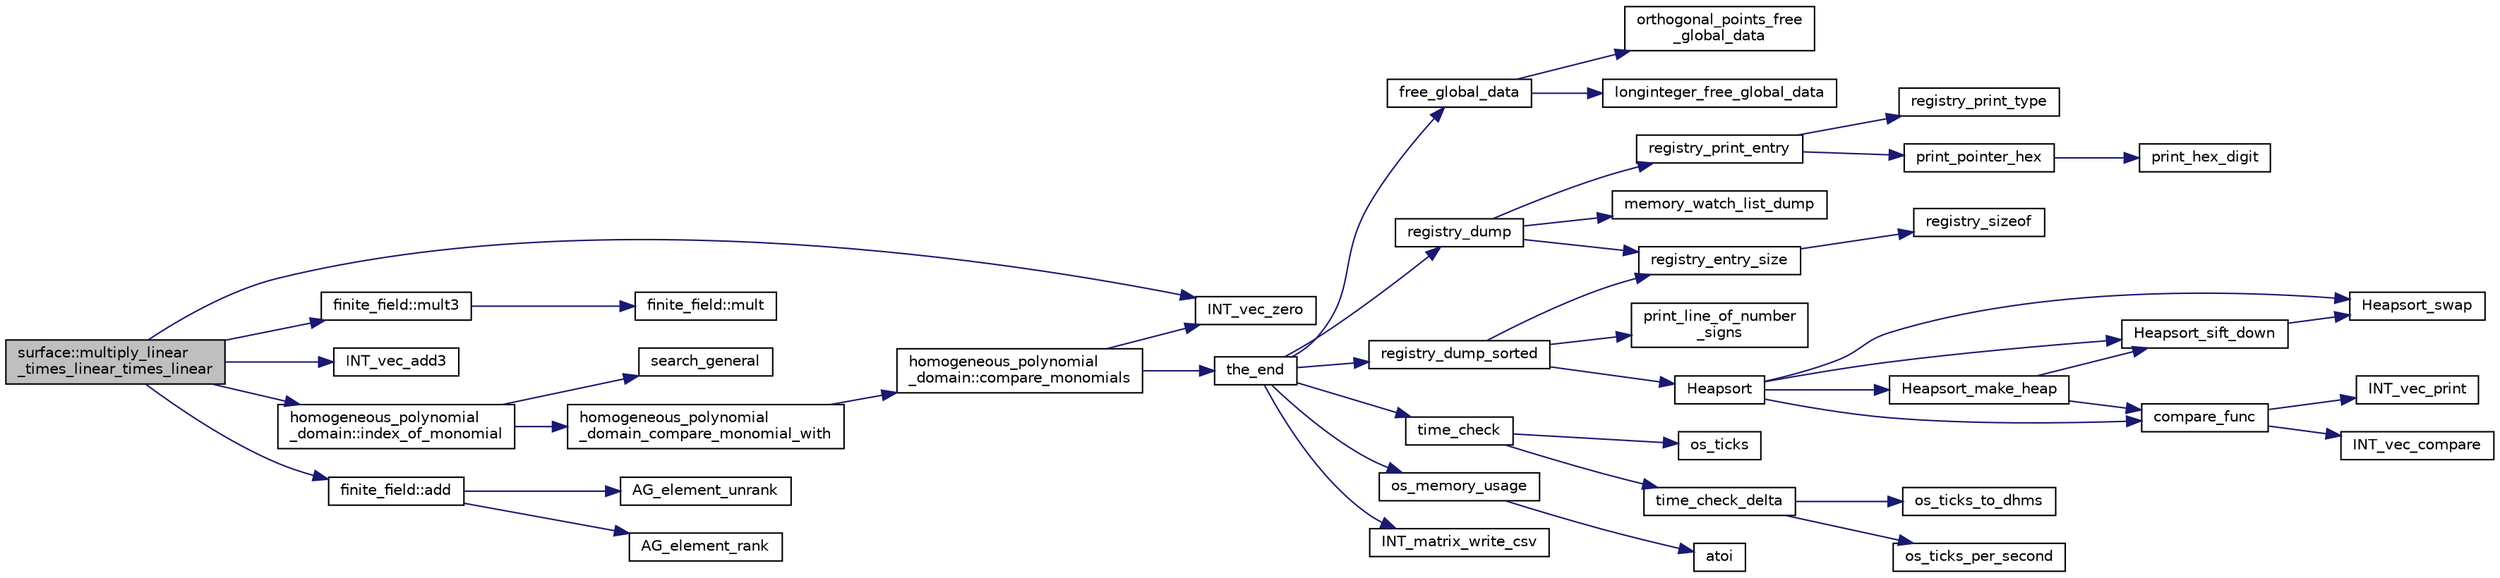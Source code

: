 digraph "surface::multiply_linear_times_linear_times_linear"
{
  edge [fontname="Helvetica",fontsize="10",labelfontname="Helvetica",labelfontsize="10"];
  node [fontname="Helvetica",fontsize="10",shape=record];
  rankdir="LR";
  Node4028 [label="surface::multiply_linear\l_times_linear_times_linear",height=0.2,width=0.4,color="black", fillcolor="grey75", style="filled", fontcolor="black"];
  Node4028 -> Node4029 [color="midnightblue",fontsize="10",style="solid",fontname="Helvetica"];
  Node4029 [label="INT_vec_zero",height=0.2,width=0.4,color="black", fillcolor="white", style="filled",URL="$df/dbf/sajeeb_8_c.html#aa8c9c7977203577026080f546fe4980f"];
  Node4028 -> Node4030 [color="midnightblue",fontsize="10",style="solid",fontname="Helvetica"];
  Node4030 [label="finite_field::mult3",height=0.2,width=0.4,color="black", fillcolor="white", style="filled",URL="$df/d5a/classfinite__field.html#a8075bbc643e9198c0a8f1d1eaa2faee3"];
  Node4030 -> Node4031 [color="midnightblue",fontsize="10",style="solid",fontname="Helvetica"];
  Node4031 [label="finite_field::mult",height=0.2,width=0.4,color="black", fillcolor="white", style="filled",URL="$df/d5a/classfinite__field.html#a24fb5917aa6d4d656fd855b7f44a13b0"];
  Node4028 -> Node4032 [color="midnightblue",fontsize="10",style="solid",fontname="Helvetica"];
  Node4032 [label="INT_vec_add3",height=0.2,width=0.4,color="black", fillcolor="white", style="filled",URL="$d5/db4/io__and__os_8h.html#a5fb9f390a6d5ff2af38251ee134f12cf"];
  Node4028 -> Node4033 [color="midnightblue",fontsize="10",style="solid",fontname="Helvetica"];
  Node4033 [label="homogeneous_polynomial\l_domain::index_of_monomial",height=0.2,width=0.4,color="black", fillcolor="white", style="filled",URL="$d2/da7/classhomogeneous__polynomial__domain.html#a3fad3fb2b940014fcfece1cebfbfa3ae"];
  Node4033 -> Node4034 [color="midnightblue",fontsize="10",style="solid",fontname="Helvetica"];
  Node4034 [label="search_general",height=0.2,width=0.4,color="black", fillcolor="white", style="filled",URL="$d5/de2/foundations_2data__structures_2data__structures_8h.html#a9377e1012d2575d9cb22787cecf71eec"];
  Node4033 -> Node4035 [color="midnightblue",fontsize="10",style="solid",fontname="Helvetica"];
  Node4035 [label="homogeneous_polynomial\l_domain_compare_monomial_with",height=0.2,width=0.4,color="black", fillcolor="white", style="filled",URL="$dd/db5/homogeneous__polynomial__domain_8_c.html#a0a0f8d40815145e0aceceabebad8d63d"];
  Node4035 -> Node4036 [color="midnightblue",fontsize="10",style="solid",fontname="Helvetica"];
  Node4036 [label="homogeneous_polynomial\l_domain::compare_monomials",height=0.2,width=0.4,color="black", fillcolor="white", style="filled",URL="$d2/da7/classhomogeneous__polynomial__domain.html#a05c5959cb62502954c9cf93a85b8c019"];
  Node4036 -> Node4029 [color="midnightblue",fontsize="10",style="solid",fontname="Helvetica"];
  Node4036 -> Node4037 [color="midnightblue",fontsize="10",style="solid",fontname="Helvetica"];
  Node4037 [label="the_end",height=0.2,width=0.4,color="black", fillcolor="white", style="filled",URL="$d9/d60/discreta_8h.html#a3ebbd3ccb665a9f78deaa7408577b60c"];
  Node4037 -> Node4038 [color="midnightblue",fontsize="10",style="solid",fontname="Helvetica"];
  Node4038 [label="free_global_data",height=0.2,width=0.4,color="black", fillcolor="white", style="filled",URL="$d3/dfb/discreta__global_8_c.html#a6bd9eb050090f8cf1e92db88a459cc28"];
  Node4038 -> Node4039 [color="midnightblue",fontsize="10",style="solid",fontname="Helvetica"];
  Node4039 [label="orthogonal_points_free\l_global_data",height=0.2,width=0.4,color="black", fillcolor="white", style="filled",URL="$d4/d67/geometry_8h.html#a9ff48c751a12182f1cc6ee384f80aa0b"];
  Node4038 -> Node4040 [color="midnightblue",fontsize="10",style="solid",fontname="Helvetica"];
  Node4040 [label="longinteger_free_global_data",height=0.2,width=0.4,color="black", fillcolor="white", style="filled",URL="$de/dc5/algebra__and__number__theory_8h.html#a6160ced6b3ffc2765c111f7d4f94ed42"];
  Node4037 -> Node4041 [color="midnightblue",fontsize="10",style="solid",fontname="Helvetica"];
  Node4041 [label="registry_dump",height=0.2,width=0.4,color="black", fillcolor="white", style="filled",URL="$d5/db4/io__and__os_8h.html#a8ad65cbe10865661e8bafd6be2164955"];
  Node4041 -> Node4042 [color="midnightblue",fontsize="10",style="solid",fontname="Helvetica"];
  Node4042 [label="registry_print_entry",height=0.2,width=0.4,color="black", fillcolor="white", style="filled",URL="$df/d84/foundations_2io__and__os_2memory_8_c.html#a2b54b210ed9aae58085d1ef7fa3bcbff"];
  Node4042 -> Node4043 [color="midnightblue",fontsize="10",style="solid",fontname="Helvetica"];
  Node4043 [label="print_pointer_hex",height=0.2,width=0.4,color="black", fillcolor="white", style="filled",URL="$d5/db4/io__and__os_8h.html#a32add94de62a1d910cc0fc35ed90ab48"];
  Node4043 -> Node4044 [color="midnightblue",fontsize="10",style="solid",fontname="Helvetica"];
  Node4044 [label="print_hex_digit",height=0.2,width=0.4,color="black", fillcolor="white", style="filled",URL="$d4/d74/util_8_c.html#a36c64a828eefed0a0cfdd6186ec92c31"];
  Node4042 -> Node4045 [color="midnightblue",fontsize="10",style="solid",fontname="Helvetica"];
  Node4045 [label="registry_print_type",height=0.2,width=0.4,color="black", fillcolor="white", style="filled",URL="$df/d84/foundations_2io__and__os_2memory_8_c.html#a0c81861cc8a6dd21364c89bb3ac8e82c"];
  Node4041 -> Node4046 [color="midnightblue",fontsize="10",style="solid",fontname="Helvetica"];
  Node4046 [label="registry_entry_size",height=0.2,width=0.4,color="black", fillcolor="white", style="filled",URL="$df/d84/foundations_2io__and__os_2memory_8_c.html#abb7fc0eff582133f5bd8a7cbd78d742b"];
  Node4046 -> Node4047 [color="midnightblue",fontsize="10",style="solid",fontname="Helvetica"];
  Node4047 [label="registry_sizeof",height=0.2,width=0.4,color="black", fillcolor="white", style="filled",URL="$df/d84/foundations_2io__and__os_2memory_8_c.html#a1ebe71d1cd99d79db497355f608be044"];
  Node4041 -> Node4048 [color="midnightblue",fontsize="10",style="solid",fontname="Helvetica"];
  Node4048 [label="memory_watch_list_dump",height=0.2,width=0.4,color="black", fillcolor="white", style="filled",URL="$df/d84/foundations_2io__and__os_2memory_8_c.html#ad0967d55a42071e28f50be4fbe7893bd"];
  Node4037 -> Node4049 [color="midnightblue",fontsize="10",style="solid",fontname="Helvetica"];
  Node4049 [label="registry_dump_sorted",height=0.2,width=0.4,color="black", fillcolor="white", style="filled",URL="$d5/db4/io__and__os_8h.html#aa28c9ee8650332ad2d526d5eb4fae48e"];
  Node4049 -> Node4050 [color="midnightblue",fontsize="10",style="solid",fontname="Helvetica"];
  Node4050 [label="print_line_of_number\l_signs",height=0.2,width=0.4,color="black", fillcolor="white", style="filled",URL="$d5/db4/io__and__os_8h.html#a59b640c1f8b0040f26fa06b641191105"];
  Node4049 -> Node4046 [color="midnightblue",fontsize="10",style="solid",fontname="Helvetica"];
  Node4049 -> Node4051 [color="midnightblue",fontsize="10",style="solid",fontname="Helvetica"];
  Node4051 [label="Heapsort",height=0.2,width=0.4,color="black", fillcolor="white", style="filled",URL="$d5/de2/foundations_2data__structures_2data__structures_8h.html#a2af240488f5893071c88af35d9f06b6d"];
  Node4051 -> Node4052 [color="midnightblue",fontsize="10",style="solid",fontname="Helvetica"];
  Node4052 [label="Heapsort_make_heap",height=0.2,width=0.4,color="black", fillcolor="white", style="filled",URL="$d4/dd7/sorting_8_c.html#ae2f81d9c1e532bee5c80dfae7cc45bcc"];
  Node4052 -> Node4053 [color="midnightblue",fontsize="10",style="solid",fontname="Helvetica"];
  Node4053 [label="Heapsort_sift_down",height=0.2,width=0.4,color="black", fillcolor="white", style="filled",URL="$d4/dd7/sorting_8_c.html#a89625a5f8e99e9a76db45ad133b5a3f3"];
  Node4053 -> Node4054 [color="midnightblue",fontsize="10",style="solid",fontname="Helvetica"];
  Node4054 [label="Heapsort_swap",height=0.2,width=0.4,color="black", fillcolor="white", style="filled",URL="$d4/dd7/sorting_8_c.html#a7d47ff5b6218622f072ca38a87900496"];
  Node4052 -> Node4055 [color="midnightblue",fontsize="10",style="solid",fontname="Helvetica"];
  Node4055 [label="compare_func",height=0.2,width=0.4,color="black", fillcolor="white", style="filled",URL="$dc/d77/pentomino__5x5_8_c.html#af532ec92afffcb63cd1f1180e96642d4"];
  Node4055 -> Node4056 [color="midnightblue",fontsize="10",style="solid",fontname="Helvetica"];
  Node4056 [label="INT_vec_compare",height=0.2,width=0.4,color="black", fillcolor="white", style="filled",URL="$d5/de2/foundations_2data__structures_2data__structures_8h.html#ac1a17fca23fb4a338aef8547a4c2fded"];
  Node4055 -> Node4057 [color="midnightblue",fontsize="10",style="solid",fontname="Helvetica"];
  Node4057 [label="INT_vec_print",height=0.2,width=0.4,color="black", fillcolor="white", style="filled",URL="$df/dbf/sajeeb_8_c.html#a79a5901af0b47dd0d694109543c027fe"];
  Node4051 -> Node4055 [color="midnightblue",fontsize="10",style="solid",fontname="Helvetica"];
  Node4051 -> Node4054 [color="midnightblue",fontsize="10",style="solid",fontname="Helvetica"];
  Node4051 -> Node4053 [color="midnightblue",fontsize="10",style="solid",fontname="Helvetica"];
  Node4037 -> Node4058 [color="midnightblue",fontsize="10",style="solid",fontname="Helvetica"];
  Node4058 [label="time_check",height=0.2,width=0.4,color="black", fillcolor="white", style="filled",URL="$d9/d60/discreta_8h.html#a04d64356f0c7cb798e55daec998c527e"];
  Node4058 -> Node4059 [color="midnightblue",fontsize="10",style="solid",fontname="Helvetica"];
  Node4059 [label="os_ticks",height=0.2,width=0.4,color="black", fillcolor="white", style="filled",URL="$d5/db4/io__and__os_8h.html#a3da6d2b09e35d569adb7101dffcb5224"];
  Node4058 -> Node4060 [color="midnightblue",fontsize="10",style="solid",fontname="Helvetica"];
  Node4060 [label="time_check_delta",height=0.2,width=0.4,color="black", fillcolor="white", style="filled",URL="$d3/d72/global_8_c.html#a89a8565e34c7dcbb97180cd6af7454a1"];
  Node4060 -> Node4061 [color="midnightblue",fontsize="10",style="solid",fontname="Helvetica"];
  Node4061 [label="os_ticks_per_second",height=0.2,width=0.4,color="black", fillcolor="white", style="filled",URL="$d5/db4/io__and__os_8h.html#a1b35e7a094dfde9db39ae352c9c17042"];
  Node4060 -> Node4062 [color="midnightblue",fontsize="10",style="solid",fontname="Helvetica"];
  Node4062 [label="os_ticks_to_dhms",height=0.2,width=0.4,color="black", fillcolor="white", style="filled",URL="$d5/db4/io__and__os_8h.html#a0d715587fd9b8ab4e2bc822a2be313ba"];
  Node4037 -> Node4063 [color="midnightblue",fontsize="10",style="solid",fontname="Helvetica"];
  Node4063 [label="os_memory_usage",height=0.2,width=0.4,color="black", fillcolor="white", style="filled",URL="$d5/db4/io__and__os_8h.html#a5d6ab4b80c58e5d8bdb0fd1625709d0b"];
  Node4063 -> Node4064 [color="midnightblue",fontsize="10",style="solid",fontname="Helvetica"];
  Node4064 [label="atoi",height=0.2,width=0.4,color="black", fillcolor="white", style="filled",URL="$d9/d60/discreta_8h.html#ad0ac71cbcb495289e474437d6b7d7fac"];
  Node4037 -> Node4065 [color="midnightblue",fontsize="10",style="solid",fontname="Helvetica"];
  Node4065 [label="INT_matrix_write_csv",height=0.2,width=0.4,color="black", fillcolor="white", style="filled",URL="$d5/db4/io__and__os_8h.html#a57604af509e1d43e918fd38e5f4ee96f"];
  Node4028 -> Node4066 [color="midnightblue",fontsize="10",style="solid",fontname="Helvetica"];
  Node4066 [label="finite_field::add",height=0.2,width=0.4,color="black", fillcolor="white", style="filled",URL="$df/d5a/classfinite__field.html#a8f12328a27500f3c7be0c849ebbc9d14"];
  Node4066 -> Node4067 [color="midnightblue",fontsize="10",style="solid",fontname="Helvetica"];
  Node4067 [label="AG_element_unrank",height=0.2,width=0.4,color="black", fillcolor="white", style="filled",URL="$d4/d67/geometry_8h.html#a4a33b86c87b2879b97cfa1327abe2885"];
  Node4066 -> Node4068 [color="midnightblue",fontsize="10",style="solid",fontname="Helvetica"];
  Node4068 [label="AG_element_rank",height=0.2,width=0.4,color="black", fillcolor="white", style="filled",URL="$d4/d67/geometry_8h.html#ab2ac908d07dd8038fd996e26bdc75c17"];
}

